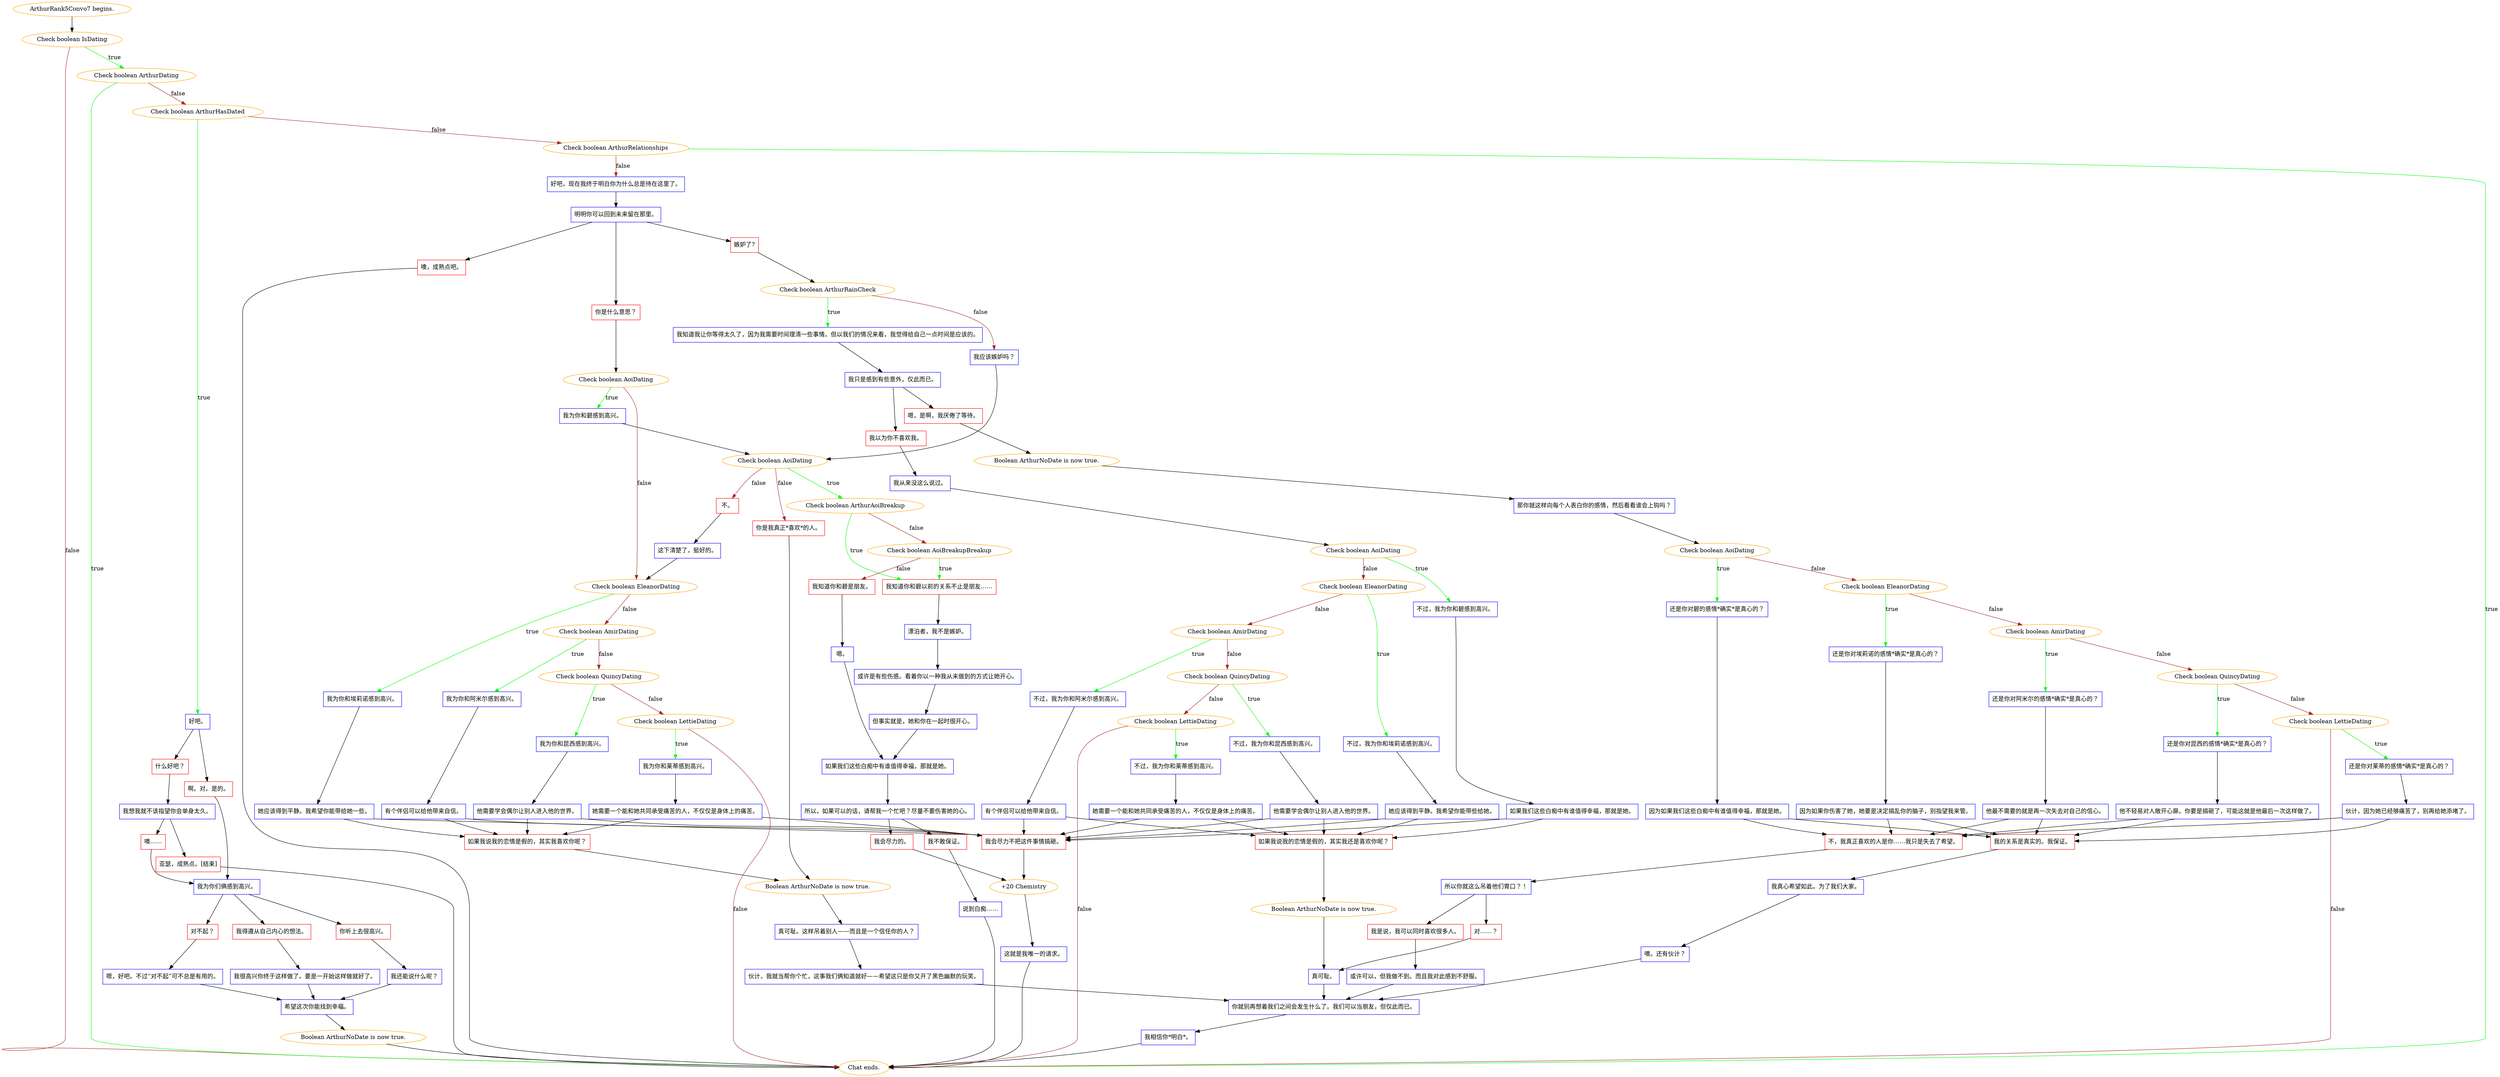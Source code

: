digraph {
	"ArthurRank5Convo7 begins." [color=orange];
		"ArthurRank5Convo7 begins." -> j2287186983;
	j2287186983 [label="Check boolean IsDating",color=orange];
		j2287186983 -> j3366093715 [label=true,color=green];
		j2287186983 -> "Chat ends." [label=false,color=brown];
	j3366093715 [label="Check boolean ArthurDating",color=orange];
		j3366093715 -> "Chat ends." [label=true,color=green];
		j3366093715 -> j4249377294 [label=false,color=brown];
	"Chat ends." [color=orange];
	j4249377294 [label="Check boolean ArthurHasDated",color=orange];
		j4249377294 -> j2246746599 [label=true,color=green];
		j4249377294 -> j780092072 [label=false,color=brown];
	j2246746599 [label="好吧。",shape=box,color=blue];
		j2246746599 -> j3010986638;
		j2246746599 -> j2783938997;
	j780092072 [label="Check boolean ArthurRelationships",color=orange];
		j780092072 -> "Chat ends." [label=true,color=green];
		j780092072 -> j1334046778 [label=false,color=brown];
	j3010986638 [label="什么好吧？",shape=box,color=red];
		j3010986638 -> j2629666136;
	j2783938997 [label="啊。对。是的。",shape=box,color=red];
		j2783938997 -> j1500327273;
	j1334046778 [label="好吧，现在我终于明白你为什么总是待在这里了。",shape=box,color=blue];
		j1334046778 -> j3614766350;
	j2629666136 [label="我想我就不该指望你会单身太久。",shape=box,color=blue];
		j2629666136 -> j737297857;
		j2629666136 -> j768863048;
	j1500327273 [label="我为你们俩感到高兴。",shape=box,color=blue];
		j1500327273 -> j1429488689;
		j1500327273 -> j3062300086;
		j1500327273 -> j4118317873;
	j3614766350 [label="明明你可以回到未来留在那里。",shape=box,color=blue];
		j3614766350 -> j4203022274;
		j3614766350 -> j163530559;
		j3614766350 -> j4173686425;
	j737297857 [label="亚瑟，成熟点。[结束]",shape=box,color=red];
		j737297857 -> "Chat ends.";
	j768863048 [label="噢……",shape=box,color=red];
		j768863048 -> j1500327273;
	j1429488689 [label="你听上去很高兴。",shape=box,color=red];
		j1429488689 -> j1167653542;
	j3062300086 [label="对不起？",shape=box,color=red];
		j3062300086 -> j2519651287;
	j4118317873 [label="我得遵从自己内心的想法。",shape=box,color=red];
		j4118317873 -> j2117662016;
	j4203022274 [label="噢，成熟点吧。",shape=box,color=red];
		j4203022274 -> "Chat ends.";
	j163530559 [label="嫉妒了?",shape=box,color=red];
		j163530559 -> j1819643693;
	j4173686425 [label="你是什么意思？",shape=box,color=red];
		j4173686425 -> j1872707844;
	j1167653542 [label="我还能说什么呢？",shape=box,color=blue];
		j1167653542 -> j4132335374;
	j2519651287 [label="嗯，好吧。不过“对不起”可不总是有用的。",shape=box,color=blue];
		j2519651287 -> j4132335374;
	j2117662016 [label="我很高兴你终于这样做了。要是一开始这样做就好了。",shape=box,color=blue];
		j2117662016 -> j4132335374;
	j1819643693 [label="Check boolean ArthurRainCheck",color=orange];
		j1819643693 -> j1847722043 [label=true,color=green];
		j1819643693 -> j3533017660 [label=false,color=brown];
	j1872707844 [label="Check boolean AoiDating",color=orange];
		j1872707844 -> j3699062341 [label=true,color=green];
		j1872707844 -> j1314868176 [label=false,color=brown];
	j4132335374 [label="希望这次你能找到幸福。",shape=box,color=blue];
		j4132335374 -> j2533691464;
	j1847722043 [label="我知道我让你等得太久了，因为我需要时间理清一些事情。但以我们的情况来看，我觉得给自己一点时间是应该的。",shape=box,color=blue];
		j1847722043 -> j3036664830;
	j3533017660 [label="我应该嫉妒吗？",shape=box,color=blue];
		j3533017660 -> j1137287632;
	j3699062341 [label="我为你和碧感到高兴。",shape=box,color=blue];
		j3699062341 -> j1137287632;
	j1314868176 [label="Check boolean EleanorDating",color=orange];
		j1314868176 -> j1402561694 [label=true,color=green];
		j1314868176 -> j2360902743 [label=false,color=brown];
	j2533691464 [label="Boolean ArthurNoDate is now true.",color=orange];
		j2533691464 -> "Chat ends.";
	j3036664830 [label="我只是感到有些意外，仅此而已。",shape=box,color=blue];
		j3036664830 -> j3400392624;
		j3036664830 -> j2951830158;
	j1137287632 [label="Check boolean AoiDating",color=orange];
		j1137287632 -> j645055810 [label=true,color=green];
		j1137287632 -> j1771530537 [label=false,color=brown];
		j1137287632 -> j1044055269 [label=false,color=brown];
	j1402561694 [label="我为你和埃莉诺感到高兴。",shape=box,color=blue];
		j1402561694 -> j4027751358;
	j2360902743 [label="Check boolean AmirDating",color=orange];
		j2360902743 -> j980436681 [label=true,color=green];
		j2360902743 -> j3619615241 [label=false,color=brown];
	j3400392624 [label="我以为你不喜欢我。",shape=box,color=red];
		j3400392624 -> j705004486;
	j2951830158 [label="嗯，是啊，我厌倦了等待。",shape=box,color=red];
		j2951830158 -> j3361879405;
	j645055810 [label="Check boolean ArthurAoiBreakup",color=orange];
		j645055810 -> j2102425690 [label=true,color=green];
		j645055810 -> j977240989 [label=false,color=brown];
	j1771530537 [label="不。",shape=box,color=red];
		j1771530537 -> j608601634;
	j1044055269 [label="你是我真正*喜欢*的人。",shape=box,color=red];
		j1044055269 -> j3860430219;
	j4027751358 [label="她应该得到平静。我希望你能带给她一些。",shape=box,color=blue];
		j4027751358 -> j1905813415;
		j4027751358 -> j3834076741;
	j980436681 [label="我为你和阿米尔感到高兴。",shape=box,color=blue];
		j980436681 -> j3003778579;
	j3619615241 [label="Check boolean QuincyDating",color=orange];
		j3619615241 -> j3661951429 [label=true,color=green];
		j3619615241 -> j2880943410 [label=false,color=brown];
	j705004486 [label="我从来没这么说过。",shape=box,color=blue];
		j705004486 -> j699370226;
	j3361879405 [label="Boolean ArthurNoDate is now true.",color=orange];
		j3361879405 -> j391501198;
	j2102425690 [label="我知道你和碧以前的关系不止是朋友……",shape=box,color=red];
		j2102425690 -> j3662467022;
	j977240989 [label="Check boolean AoiBreakupBreakup",color=orange];
		j977240989 -> j2102425690 [label=true,color=green];
		j977240989 -> j3914474557 [label=false,color=brown];
	j608601634 [label="这下清楚了，挺好的。",shape=box,color=blue];
		j608601634 -> j1314868176;
	j3860430219 [label="Boolean ArthurNoDate is now true.",color=orange];
		j3860430219 -> j253093819;
	j1905813415 [label="我会尽力不把这件事情搞砸。",shape=box,color=red];
		j1905813415 -> j2987192156;
	j3834076741 [label="如果我说我的恋情是假的，其实我喜欢你呢？",shape=box,color=red];
		j3834076741 -> j3860430219;
	j3003778579 [label="有个伴侣可以给他带来自信。",shape=box,color=blue];
		j3003778579 -> j3834076741;
		j3003778579 -> j1905813415;
	j3661951429 [label="我为你和昆西感到高兴。",shape=box,color=blue];
		j3661951429 -> j465497840;
	j2880943410 [label="Check boolean LettieDating",color=orange];
		j2880943410 -> j235200491 [label=true,color=green];
		j2880943410 -> "Chat ends." [label=false,color=brown];
	j699370226 [label="Check boolean AoiDating",color=orange];
		j699370226 -> j615394552 [label=true,color=green];
		j699370226 -> j4192573990 [label=false,color=brown];
	j391501198 [label="那你就这样向每个人表白你的感情，然后看看谁会上钩吗？",shape=box,color=blue];
		j391501198 -> j2614230410;
	j3662467022 [label="漂泊者，我不是嫉妒。",shape=box,color=blue];
		j3662467022 -> j1534428918;
	j3914474557 [label="我知道你和碧是朋友。",shape=box,color=red];
		j3914474557 -> j1583047438;
	j253093819 [label="真可耻。这样吊着别人——而且是一个信任你的人？",shape=box,color=blue];
		j253093819 -> j3902771807;
	j2987192156 [label="+20 Chemistry",color=orange];
		j2987192156 -> j3476414535;
	j465497840 [label="他需要学会偶尔让别人进入他的世界。",shape=box,color=blue];
		j465497840 -> j3834076741;
		j465497840 -> j1905813415;
	j235200491 [label="我为你和莱蒂感到高兴。",shape=box,color=blue];
		j235200491 -> j828917052;
	j615394552 [label="不过，我为你和碧感到高兴。",shape=box,color=blue];
		j615394552 -> j3406726256;
	j4192573990 [label="Check boolean EleanorDating",color=orange];
		j4192573990 -> j238244124 [label=true,color=green];
		j4192573990 -> j2085135710 [label=false,color=brown];
	j2614230410 [label="Check boolean AoiDating",color=orange];
		j2614230410 -> j1552065944 [label=true,color=green];
		j2614230410 -> j2346094008 [label=false,color=brown];
	j1534428918 [label="或许是有些伤感。看着你以一种我从未做到的方式让她开心。",shape=box,color=blue];
		j1534428918 -> j2612787262;
	j1583047438 [label="嗯。",shape=box,color=blue];
		j1583047438 -> j498702993;
	j3902771807 [label="伙计，我就当帮你个忙，这事我们俩知道就好——希望这只是你又开了黑色幽默的玩笑。",shape=box,color=blue];
		j3902771807 -> j3777451105;
	j3476414535 [label="这就是我唯一的请求。",shape=box,color=blue];
		j3476414535 -> "Chat ends.";
	j828917052 [label="她需要一个能和她共同承受痛苦的人，不仅仅是身体上的痛苦。",shape=box,color=blue];
		j828917052 -> j3834076741;
		j828917052 -> j1905813415;
	j3406726256 [label="如果我们这些白痴中有谁值得幸福，那就是她。",shape=box,color=blue];
		j3406726256 -> j1905813415;
		j3406726256 -> j45754159;
	j238244124 [label="不过，我为你和埃莉诺感到高兴。",shape=box,color=blue];
		j238244124 -> j1403603553;
	j2085135710 [label="Check boolean AmirDating",color=orange];
		j2085135710 -> j3634913457 [label=true,color=green];
		j2085135710 -> j2837699176 [label=false,color=brown];
	j1552065944 [label="还是你对碧的感情*确实*是真心的？",shape=box,color=blue];
		j1552065944 -> j1093459159;
	j2346094008 [label="Check boolean EleanorDating",color=orange];
		j2346094008 -> j4167036661 [label=true,color=green];
		j2346094008 -> j375238909 [label=false,color=brown];
	j2612787262 [label="但事实就是，她和你在一起时很开心。",shape=box,color=blue];
		j2612787262 -> j498702993;
	j498702993 [label="如果我们这些白痴中有谁值得幸福，那就是她。",shape=box,color=blue];
		j498702993 -> j1422970110;
	j3777451105 [label="你就别再想着我们之间会发生什么了。我们可以当朋友，但仅此而已。",shape=box,color=blue];
		j3777451105 -> j4101706182;
	j45754159 [label="如果我说我的恋情是假的，其实我还是喜欢你呢？",shape=box,color=red];
		j45754159 -> j1199891468;
	j1403603553 [label="她应该得到平静。我希望你能带些给她。",shape=box,color=blue];
		j1403603553 -> j45754159;
		j1403603553 -> j1905813415;
	j3634913457 [label="不过，我为你和阿米尔感到高兴。",shape=box,color=blue];
		j3634913457 -> j1100666483;
	j2837699176 [label="Check boolean QuincyDating",color=orange];
		j2837699176 -> j1676087532 [label=true,color=green];
		j2837699176 -> j3311803142 [label=false,color=brown];
	j1093459159 [label="因为如果我们这些白痴中有谁值得幸福，那就是她。",shape=box,color=blue];
		j1093459159 -> j2234402543;
		j1093459159 -> j2696578162;
	j4167036661 [label="还是你对埃莉诺的感情*确实*是真心的？",shape=box,color=blue];
		j4167036661 -> j1666134056;
	j375238909 [label="Check boolean AmirDating",color=orange];
		j375238909 -> j1161047124 [label=true,color=green];
		j375238909 -> j2380864102 [label=false,color=brown];
	j1422970110 [label="所以，如果可以的话，请帮我一个忙吧？尽量不要伤害她的心。",shape=box,color=blue];
		j1422970110 -> j2239770674;
		j1422970110 -> j1603529859;
	j4101706182 [label="我相信你*明白*。",shape=box,color=blue];
		j4101706182 -> "Chat ends.";
	j1199891468 [label="Boolean ArthurNoDate is now true.",color=orange];
		j1199891468 -> j1987215590;
	j1100666483 [label="有个伴侣可以给他带来自信。",shape=box,color=blue];
		j1100666483 -> j1905813415;
		j1100666483 -> j45754159;
	j1676087532 [label="不过，我为你和昆西感到高兴。",shape=box,color=blue];
		j1676087532 -> j237298377;
	j3311803142 [label="Check boolean LettieDating",color=orange];
		j3311803142 -> j760807135 [label=true,color=green];
		j3311803142 -> "Chat ends." [label=false,color=brown];
	j2234402543 [label="不，我真正喜欢的人是你……我只是失去了希望。",shape=box,color=red];
		j2234402543 -> j1910641075;
	j2696578162 [label="我的关系是真实的。我保证。",shape=box,color=red];
		j2696578162 -> j122444790;
	j1666134056 [label="因为如果你伤害了她，她要是决定搞乱你的脑子，别指望我来管。",shape=box,color=blue];
		j1666134056 -> j2234402543;
		j1666134056 -> j2696578162;
	j1161047124 [label="还是你对阿米尔的感情*确实*是真心的？",shape=box,color=blue];
		j1161047124 -> j35814184;
	j2380864102 [label="Check boolean QuincyDating",color=orange];
		j2380864102 -> j1037208478 [label=true,color=green];
		j2380864102 -> j284065050 [label=false,color=brown];
	j2239770674 [label="我会尽力的。",shape=box,color=red];
		j2239770674 -> j2987192156;
	j1603529859 [label="我不敢保证。",shape=box,color=red];
		j1603529859 -> j1786293243;
	j1987215590 [label="真可耻。",shape=box,color=blue];
		j1987215590 -> j3777451105;
	j237298377 [label="他需要学会偶尔让别人进入他的世界。",shape=box,color=blue];
		j237298377 -> j1905813415;
		j237298377 -> j45754159;
	j760807135 [label="不过，我为你和莱蒂感到高兴。",shape=box,color=blue];
		j760807135 -> j3301454529;
	j1910641075 [label="所以你就这么吊着他们胃口？！",shape=box,color=blue];
		j1910641075 -> j815039020;
		j1910641075 -> j1178199790;
	j122444790 [label="我真心希望如此。为了我们大家。",shape=box,color=blue];
		j122444790 -> j1281069795;
	j35814184 [label="他最不需要的就是再一次失去对自己的信心。",shape=box,color=blue];
		j35814184 -> j2234402543;
		j35814184 -> j2696578162;
	j1037208478 [label="还是你对昆西的感情*确实*是真心的？",shape=box,color=blue];
		j1037208478 -> j2597560364;
	j284065050 [label="Check boolean LettieDating",color=orange];
		j284065050 -> j3213286746 [label=true,color=green];
		j284065050 -> "Chat ends." [label=false,color=brown];
	j1786293243 [label="说到白痴……",shape=box,color=blue];
		j1786293243 -> "Chat ends.";
	j3301454529 [label="她需要一个能和她共同承受痛苦的人，不仅仅是身体上的痛苦。",shape=box,color=blue];
		j3301454529 -> j1905813415;
		j3301454529 -> j45754159;
	j815039020 [label="对……？",shape=box,color=red];
		j815039020 -> j1987215590;
	j1178199790 [label="我是说，我可以同时喜欢很多人。",shape=box,color=red];
		j1178199790 -> j4231653723;
	j1281069795 [label="噢。还有伙计？",shape=box,color=blue];
		j1281069795 -> j3777451105;
	j2597560364 [label="他不轻易对人敞开心扉。你要是搞砸了，可能这就是他最后一次这样做了。",shape=box,color=blue];
		j2597560364 -> j2234402543;
		j2597560364 -> j2696578162;
	j3213286746 [label="还是你对莱蒂的感情*确实*是真心的？",shape=box,color=blue];
		j3213286746 -> j3277643872;
	j4231653723 [label="或许可以，但我做不到。而且我对此感到不舒服。",shape=box,color=blue];
		j4231653723 -> j3777451105;
	j3277643872 [label="伙计，因为她已经够痛苦了，别再给她添堵了。",shape=box,color=blue];
		j3277643872 -> j2234402543;
		j3277643872 -> j2696578162;
}